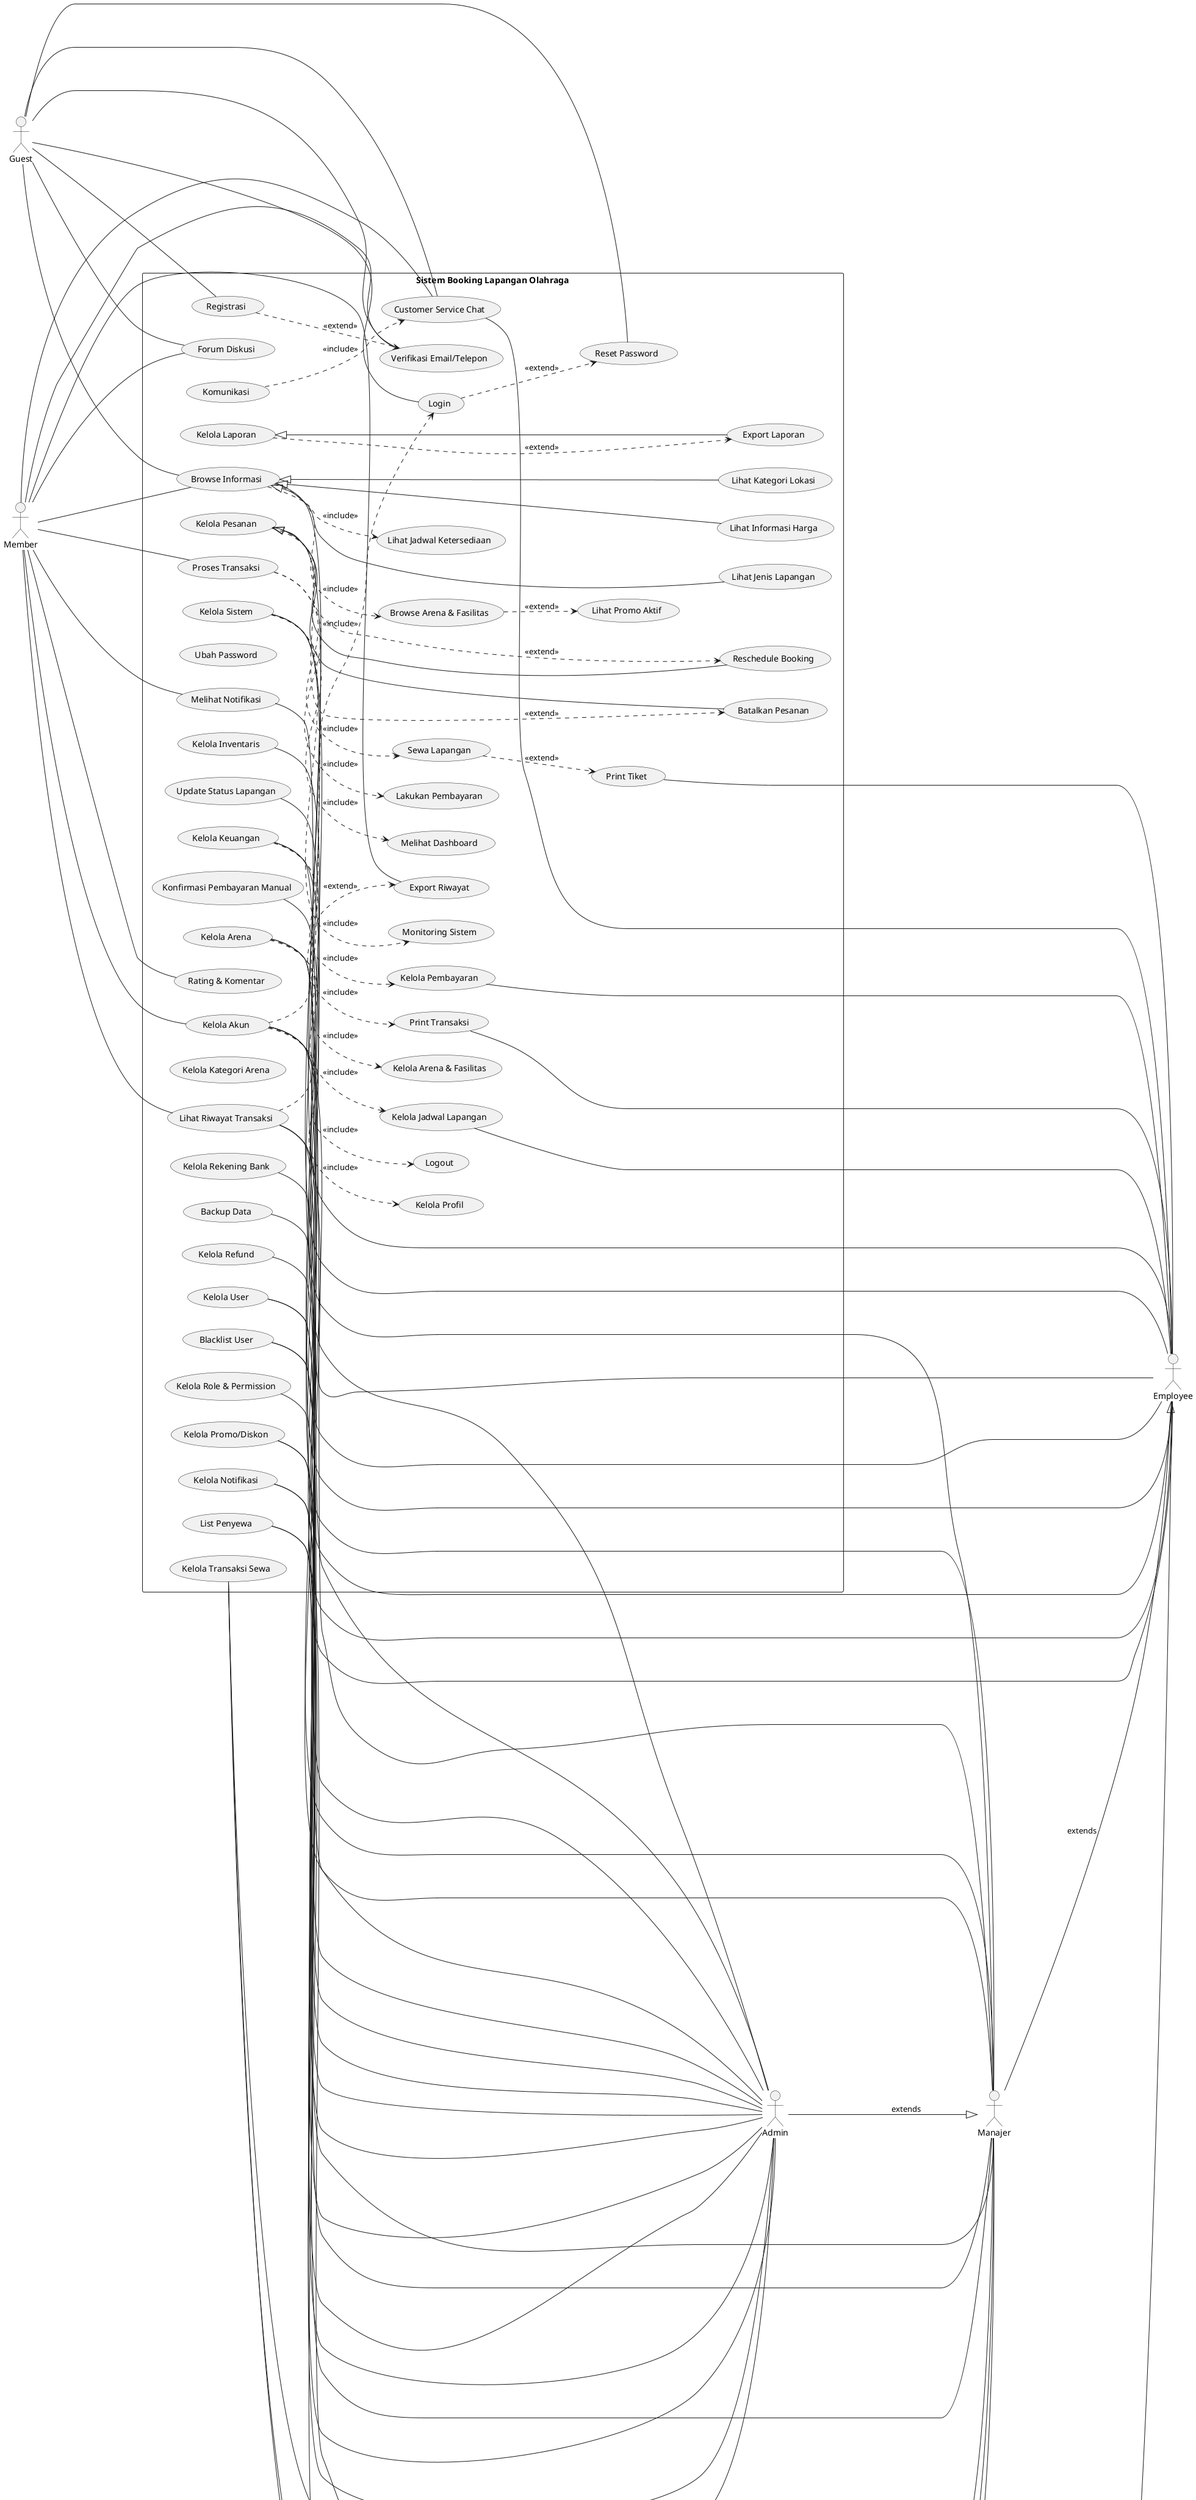 @startuml Sistem Booking Lapangan Olahraga

left to right direction

' ===== ACTORS =====
actor Admin
actor Manajer
actor Employee
actor Member
actor Guest

' ===== GENERALIZED ACTORS =====
Admin ----|> Manajer : extends
Manajer ----|> Employee : extends

' ===== SYSTEM BOUNDARY =====
rectangle "Sistem Booking Lapangan Olahraga" {

    ' ===== GENERALIZED USE CASES =====
    usecase "Kelola Akun" as UC_Account
    usecase "Kelola Sistem" as UC_System
    usecase "Kelola Arena" as UC_Arena
    usecase "Kelola Keuangan" as UC_Finance
    usecase "Proses Transaksi" as UC_Transaction
    usecase "Browse Informasi" as UC_Browse
    usecase "Komunikasi" as UC_Communication

    ' ===== MANAJEMEN AKUN =====
    usecase "Login" as UC_Login
    usecase "Logout" as UC_Logout
    usecase "Registrasi" as UC_Register
    usecase "Reset Password" as UC_ResetPassword
    usecase "Ubah Password" as UC_ChangePassword
    usecase "Kelola Profil" as UC_Profile
    usecase "Verifikasi Email/Telepon" as UC_Verify

    ' ===== MANAJEMEN SISTEM =====
    usecase "Melihat Dashboard" as UC_Dashboard
    usecase "Kelola Laporan" as UC_Report
    usecase "Export Laporan" as UC_ExportReport
    usecase "Backup Data" as UC_Backup
    usecase "Monitoring Sistem" as UC_Monitor
    usecase "Kelola Role & Permission" as UC_RolePermission

    ' ===== MANAJEMEN USER =====
    usecase "Kelola User" as UC_ManageUser
    usecase "Blacklist User" as UC_Blacklist
    usecase "List Penyewa" as UC_ListRenter
    usecase "Kelola Notifikasi" as UC_ManageNotification
    usecase "Melihat Notifikasi" as UC_ViewNotification

    ' ===== MANAJEMEN ARENA =====
    usecase "Kelola Arena & Fasilitas" as UC_ManageArena
    usecase "Kelola Kategori Arena" as UC_CategoryArena
    usecase "Kelola Inventaris" as UC_Inventory
    usecase "Kelola Jadwal Lapangan" as UC_Schedule
    usecase "Update Status Lapangan" as UC_UpdateStatus

    ' ===== MANAJEMEN KEUANGAN =====
    usecase "Kelola Pembayaran" as UC_Payment
    usecase "Konfirmasi Pembayaran Manual" as UC_ConfirmPayment
    usecase "Print Transaksi" as UC_PrintTransaction
    usecase "Kelola Rekening Bank" as UC_BankAccount
    usecase "Kelola Refund" as UC_Refund
    usecase "Kelola Promo/Diskon" as UC_Promo

    ' ===== TRANSAKSI & BOOKING =====
    usecase "Kelola Transaksi Sewa" as UC_ManageRental
    usecase "Sewa Lapangan" as UC_RentField
    usecase "Lakukan Pembayaran" as UC_MakePayment
    usecase "Kelola Pesanan" as UC_ManageOrder
    usecase "Batalkan Pesanan" as UC_CancelOrder
    usecase "Reschedule Booking" as UC_Reschedule
    usecase "Print Tiket" as UC_PrintTicket

    ' ===== INFORMASI & BROWSING =====
    usecase "Browse Arena & Fasilitas" as UC_BrowseArena
    usecase "Lihat Jadwal Ketersediaan" as UC_ViewSchedule
    usecase "Lihat Informasi Harga" as UC_ViewPrice
    usecase "Lihat Kategori Lokasi" as UC_ViewLocation
    usecase "Lihat Jenis Lapangan" as UC_ViewFieldType
    usecase "Lihat Promo Aktif" as UC_ViewPromo

    ' ===== RIWAYAT & TRACKING =====
    usecase "Lihat Riwayat Transaksi" as UC_ViewHistory
    usecase "Export Riwayat" as UC_ExportHistory
    usecase "Rating & Komentar" as UC_Rating

    ' ===== KOMUNIKASI =====
    usecase "Forum Diskusi" as UC_Forum
    usecase "Customer Service Chat" as UC_Chat

    ' ===== INCLUDE RELATIONSHIPS =====
    UC_Account ..> UC_Login : <<include>>
    UC_Account ..> UC_Logout : <<include>>
    UC_Account ..> UC_Profile : <<include>>

    UC_System ..> UC_Dashboard : <<include>>
    UC_System ..> UC_Monitor : <<include>>

    UC_Arena ..> UC_ManageArena : <<include>>
    UC_Arena ..> UC_Schedule : <<include>>

    UC_Finance ..> UC_Payment : <<include>>
    UC_Finance ..> UC_PrintTransaction : <<include>>

    UC_Transaction ..> UC_RentField : <<include>>
    UC_Transaction ..> UC_MakePayment : <<include>>

    UC_Browse ..> UC_BrowseArena : <<include>>
    UC_Browse ..> UC_ViewSchedule : <<include>>

    UC_Communication ..> UC_Chat : <<include>>

    ' ===== EXTEND RELATIONSHIPS =====
    UC_Register ..> UC_Verify : <<extend>>
    UC_Login ..> UC_ResetPassword : <<extend>>
    UC_ManageOrder ..> UC_CancelOrder : <<extend>>
    UC_ManageOrder ..> UC_Reschedule : <<extend>>
    UC_RentField ..> UC_PrintTicket : <<extend>>
    UC_ViewHistory ..> UC_ExportHistory : <<extend>>
    UC_Report ..> UC_ExportReport : <<extend>>
    UC_BrowseArena ..> UC_ViewPromo : <<extend>>

    ' ===== GENERALIZATION RELATIONSHIPS =====
    UC_ManageOrder <|---- UC_CancelOrder
    UC_ManageOrder <|---- UC_Reschedule
    UC_Report <|---- UC_ExportReport
    UC_Browse <|---- UC_ViewPrice
    UC_Browse <|---- UC_ViewLocation
    UC_Browse <|---- UC_ViewFieldType

}

' ===== ACTOR RELATIONSHIPS =====

' ADMIN
 UC_System ---- Admin
 UC_RolePermission ---- Admin
 UC_Backup ---- Admin
 UC_ManageUser ---- Admin
 UC_Blacklist ---- Admin
 UC_ListRenter ---- Admin
 UC_ManageNotification ---- Admin
 UC_Finance ---- Admin
 UC_BankAccount ---- Admin
 UC_Refund ---- Admin
 UC_Promo ---- Admin
 UC_Arena ---- Admin
 UC_ManageRental ---- Admin
 UC_ViewHistory ---- Admin
 UC_Account ---- Admin

' MANAJER
UC_System ---- Manajer
UC_ManageUser ---- Manajer
UC_Blacklist ---- Manajer
UC_ListRenter ---- Manajer
UC_ManageNotification ---- Manajer
UC_Finance ---- Manajer
UC_Promo ---- Manajer
UC_Arena ---- Manajer
UC_ManageRental ---- Manajer
UC_ViewHistory ---- Manajer
UC_Account ---- Manajer

' EMPLOYEE
UC_Inventory ---- Employee
UC_Schedule ---- Employee
UC_UpdateStatus ---- Employee
UC_Payment ---- Employee
UC_ConfirmPayment ---- Employee
UC_PrintTransaction ---- Employee
UC_ManageRental ---- Employee
UC_ManageOrder ---- Employee
UC_PrintTicket ---- Employee
UC_Browse ---- Employee
UC_ViewHistory ---- Employee
UC_ViewNotification ---- Employee
UC_Chat ---- Employee
UC_Account ---- Employee

' MEMBER
Member ---- UC_Transaction
Member ---- UC_Browse
Member ---- UC_ViewHistory
Member ---- UC_ExportHistory
Member ---- UC_Rating
Member ---- UC_ViewNotification
Member ---- UC_Forum
Member ---- UC_Chat
Member ---- UC_Account
Member ---- UC_Verify

' GUEST
Guest ---- UC_Register
Guest ---- UC_Browse
Guest ---- UC_Forum
Guest ---- UC_Chat
Guest ---- UC_Login
Guest ---- UC_ResetPassword
Guest ---- UC_Verify

@enduml
